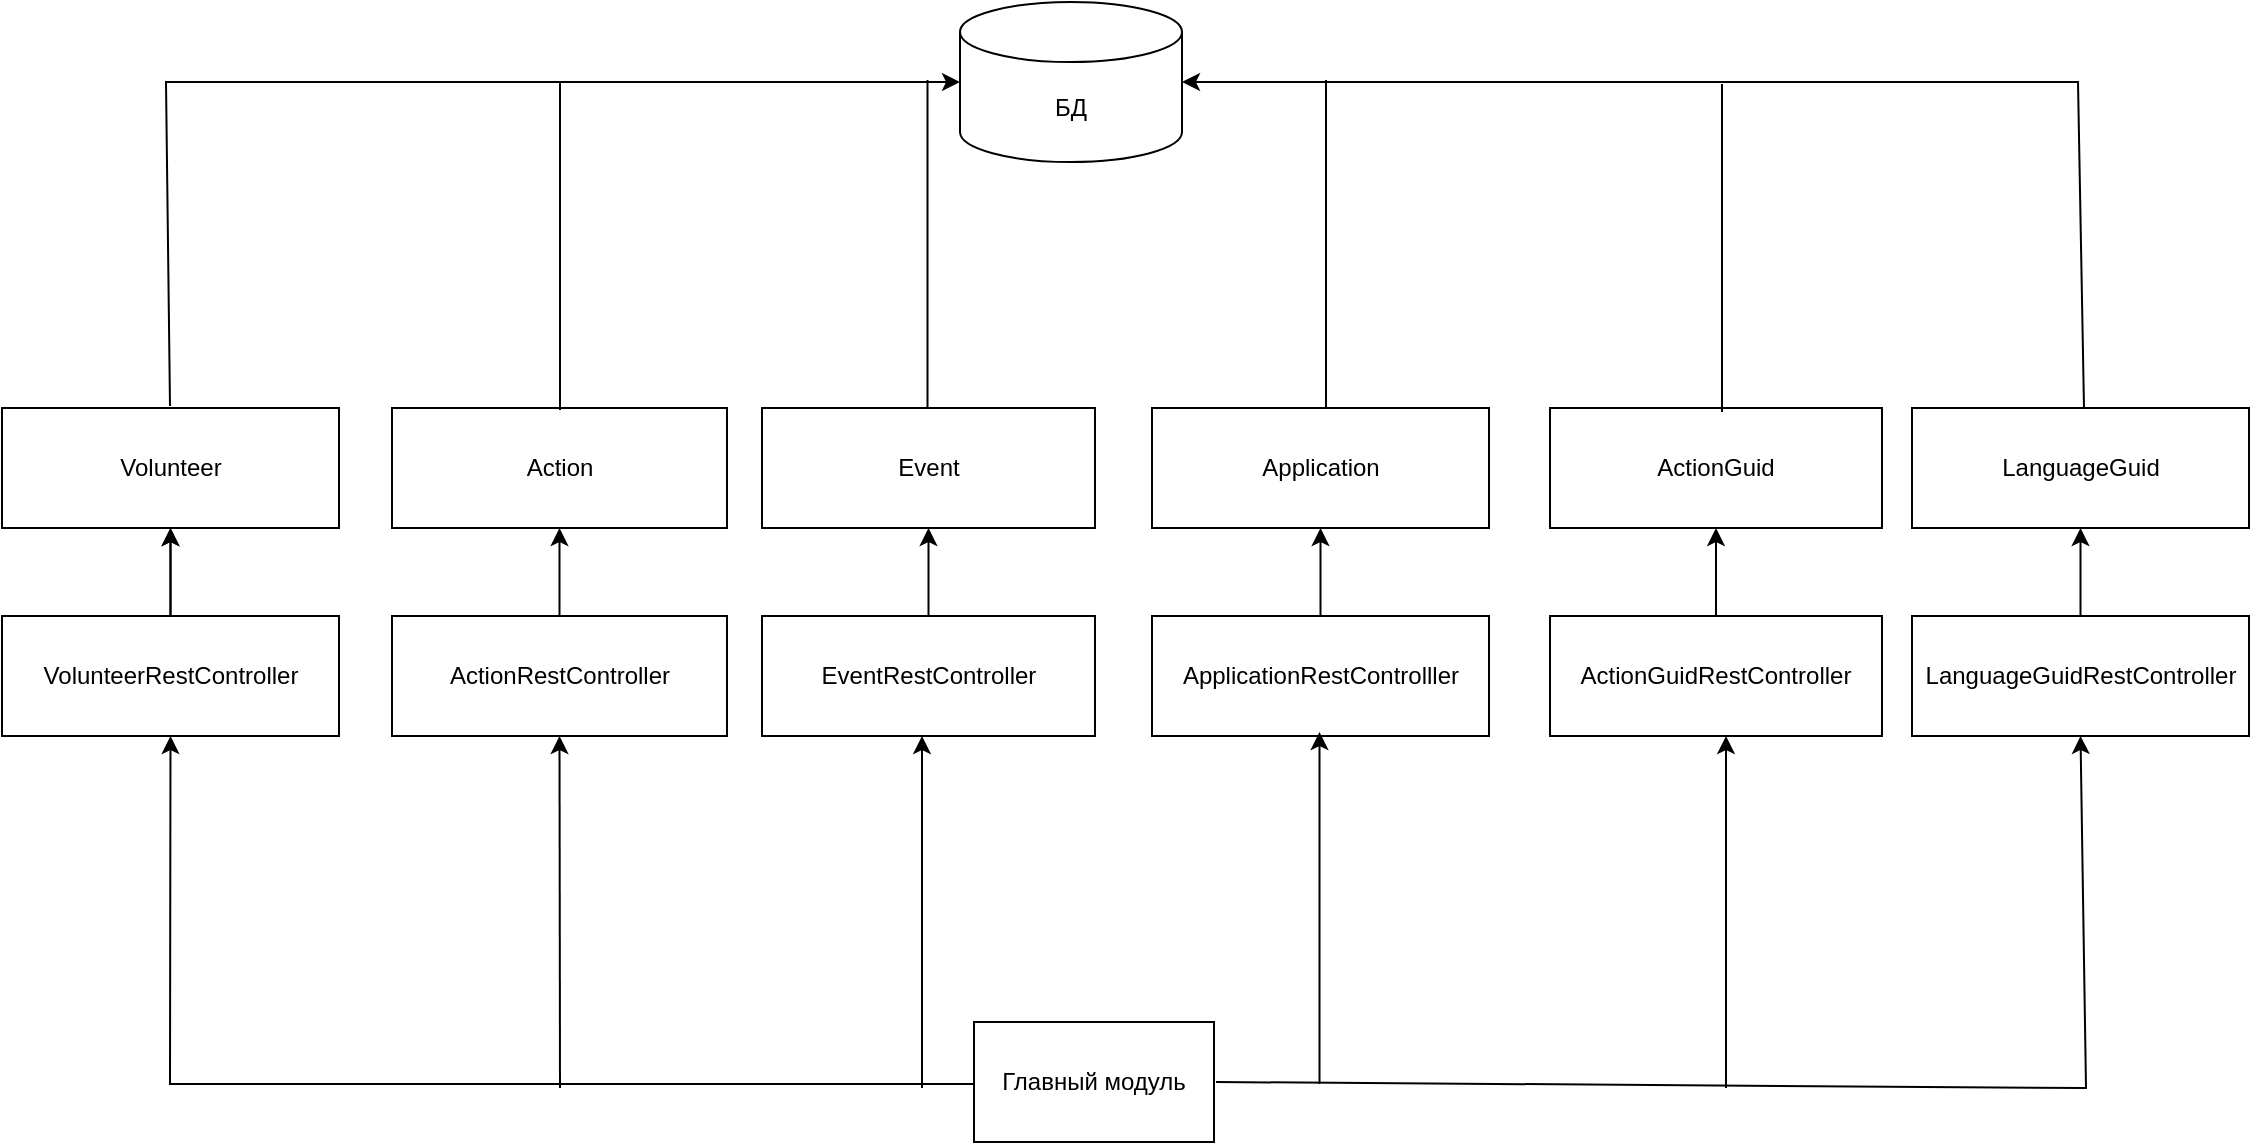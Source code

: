 <mxfile version="25.0.3">
  <diagram name="Страница — 1" id="E74FW314qElybL801iFK">
    <mxGraphModel dx="1674" dy="746" grid="0" gridSize="10" guides="1" tooltips="1" connect="1" arrows="1" fold="1" page="1" pageScale="1" pageWidth="1169" pageHeight="1654" math="0" shadow="0">
      <root>
        <mxCell id="0" />
        <mxCell id="1" parent="0" />
        <mxCell id="MdBvJ4vBz9aka0Hln-nA-1" value="БД" style="shape=cylinder3;whiteSpace=wrap;html=1;boundedLbl=1;backgroundOutline=1;size=15;" vertex="1" parent="1">
          <mxGeometry x="520" y="115" width="111" height="80" as="geometry" />
        </mxCell>
        <mxCell id="MdBvJ4vBz9aka0Hln-nA-8" value="Главный модуль" style="rounded=0;whiteSpace=wrap;html=1;" vertex="1" parent="1">
          <mxGeometry x="527" y="625" width="120" height="60" as="geometry" />
        </mxCell>
        <mxCell id="MdBvJ4vBz9aka0Hln-nA-28" value="" style="edgeStyle=orthogonalEdgeStyle;rounded=0;orthogonalLoop=1;jettySize=auto;html=1;" edge="1" parent="1" source="MdBvJ4vBz9aka0Hln-nA-9" target="MdBvJ4vBz9aka0Hln-nA-15">
          <mxGeometry relative="1" as="geometry" />
        </mxCell>
        <mxCell id="MdBvJ4vBz9aka0Hln-nA-9" value="VolunteerRestController" style="rounded=0;whiteSpace=wrap;html=1;" vertex="1" parent="1">
          <mxGeometry x="41" y="422" width="168.5" height="60" as="geometry" />
        </mxCell>
        <mxCell id="MdBvJ4vBz9aka0Hln-nA-29" value="" style="edgeStyle=orthogonalEdgeStyle;rounded=0;orthogonalLoop=1;jettySize=auto;html=1;" edge="1" parent="1" source="MdBvJ4vBz9aka0Hln-nA-10" target="MdBvJ4vBz9aka0Hln-nA-16">
          <mxGeometry relative="1" as="geometry" />
        </mxCell>
        <mxCell id="MdBvJ4vBz9aka0Hln-nA-10" value="ActionRestController" style="rounded=0;whiteSpace=wrap;html=1;" vertex="1" parent="1">
          <mxGeometry x="236" y="422" width="167.5" height="60" as="geometry" />
        </mxCell>
        <mxCell id="MdBvJ4vBz9aka0Hln-nA-30" value="" style="edgeStyle=orthogonalEdgeStyle;rounded=0;orthogonalLoop=1;jettySize=auto;html=1;" edge="1" parent="1" source="MdBvJ4vBz9aka0Hln-nA-11" target="MdBvJ4vBz9aka0Hln-nA-17">
          <mxGeometry relative="1" as="geometry" />
        </mxCell>
        <mxCell id="MdBvJ4vBz9aka0Hln-nA-11" value="EventRestController" style="rounded=0;whiteSpace=wrap;html=1;" vertex="1" parent="1">
          <mxGeometry x="421" y="422" width="166.5" height="60" as="geometry" />
        </mxCell>
        <mxCell id="MdBvJ4vBz9aka0Hln-nA-31" value="" style="edgeStyle=orthogonalEdgeStyle;rounded=0;orthogonalLoop=1;jettySize=auto;html=1;" edge="1" parent="1" source="MdBvJ4vBz9aka0Hln-nA-12" target="MdBvJ4vBz9aka0Hln-nA-18">
          <mxGeometry relative="1" as="geometry" />
        </mxCell>
        <mxCell id="MdBvJ4vBz9aka0Hln-nA-12" value="ApplicationRestControlller" style="rounded=0;whiteSpace=wrap;html=1;" vertex="1" parent="1">
          <mxGeometry x="616" y="422" width="168.5" height="60" as="geometry" />
        </mxCell>
        <mxCell id="MdBvJ4vBz9aka0Hln-nA-32" value="" style="edgeStyle=orthogonalEdgeStyle;rounded=0;orthogonalLoop=1;jettySize=auto;html=1;" edge="1" parent="1" source="MdBvJ4vBz9aka0Hln-nA-13" target="MdBvJ4vBz9aka0Hln-nA-19">
          <mxGeometry relative="1" as="geometry" />
        </mxCell>
        <mxCell id="MdBvJ4vBz9aka0Hln-nA-13" value="ActionGuidRestController" style="rounded=0;whiteSpace=wrap;html=1;" vertex="1" parent="1">
          <mxGeometry x="815" y="422" width="166" height="60" as="geometry" />
        </mxCell>
        <mxCell id="MdBvJ4vBz9aka0Hln-nA-33" value="" style="edgeStyle=orthogonalEdgeStyle;rounded=0;orthogonalLoop=1;jettySize=auto;html=1;" edge="1" parent="1" source="MdBvJ4vBz9aka0Hln-nA-14" target="MdBvJ4vBz9aka0Hln-nA-20">
          <mxGeometry relative="1" as="geometry" />
        </mxCell>
        <mxCell id="MdBvJ4vBz9aka0Hln-nA-14" value="LanguageGuidRestController" style="rounded=0;whiteSpace=wrap;html=1;" vertex="1" parent="1">
          <mxGeometry x="996" y="422" width="168.5" height="60" as="geometry" />
        </mxCell>
        <mxCell id="MdBvJ4vBz9aka0Hln-nA-15" value="Volunteer" style="rounded=0;whiteSpace=wrap;html=1;" vertex="1" parent="1">
          <mxGeometry x="41" y="318" width="168.5" height="60" as="geometry" />
        </mxCell>
        <mxCell id="MdBvJ4vBz9aka0Hln-nA-16" value="Action" style="rounded=0;whiteSpace=wrap;html=1;" vertex="1" parent="1">
          <mxGeometry x="236" y="318" width="167.5" height="60" as="geometry" />
        </mxCell>
        <mxCell id="MdBvJ4vBz9aka0Hln-nA-17" value="Event" style="rounded=0;whiteSpace=wrap;html=1;" vertex="1" parent="1">
          <mxGeometry x="421" y="318" width="166.5" height="60" as="geometry" />
        </mxCell>
        <mxCell id="MdBvJ4vBz9aka0Hln-nA-18" value="Application" style="rounded=0;whiteSpace=wrap;html=1;" vertex="1" parent="1">
          <mxGeometry x="616" y="318" width="168.5" height="60" as="geometry" />
        </mxCell>
        <mxCell id="MdBvJ4vBz9aka0Hln-nA-19" value="ActionGuid" style="rounded=0;whiteSpace=wrap;html=1;" vertex="1" parent="1">
          <mxGeometry x="815" y="318" width="166" height="60" as="geometry" />
        </mxCell>
        <mxCell id="MdBvJ4vBz9aka0Hln-nA-20" value="LanguageGuid" style="rounded=0;whiteSpace=wrap;html=1;" vertex="1" parent="1">
          <mxGeometry x="996" y="318" width="168.5" height="60" as="geometry" />
        </mxCell>
        <mxCell id="MdBvJ4vBz9aka0Hln-nA-21" value="" style="endArrow=classic;html=1;rounded=0;entryX=0.5;entryY=1;entryDx=0;entryDy=0;" edge="1" parent="1" target="MdBvJ4vBz9aka0Hln-nA-14">
          <mxGeometry width="50" height="50" relative="1" as="geometry">
            <mxPoint x="648" y="655" as="sourcePoint" />
            <mxPoint x="698" y="605" as="targetPoint" />
            <Array as="points">
              <mxPoint x="1083" y="658" />
            </Array>
          </mxGeometry>
        </mxCell>
        <mxCell id="MdBvJ4vBz9aka0Hln-nA-22" value="" style="endArrow=classic;html=1;rounded=0;entryX=0.5;entryY=1;entryDx=0;entryDy=0;" edge="1" parent="1" target="MdBvJ4vBz9aka0Hln-nA-9">
          <mxGeometry width="50" height="50" relative="1" as="geometry">
            <mxPoint x="527" y="656" as="sourcePoint" />
            <mxPoint x="577" y="606" as="targetPoint" />
            <Array as="points">
              <mxPoint x="125" y="656" />
            </Array>
          </mxGeometry>
        </mxCell>
        <mxCell id="MdBvJ4vBz9aka0Hln-nA-23" value="" style="endArrow=classic;html=1;rounded=0;entryX=0.5;entryY=1;entryDx=0;entryDy=0;" edge="1" parent="1" target="MdBvJ4vBz9aka0Hln-nA-10">
          <mxGeometry width="50" height="50" relative="1" as="geometry">
            <mxPoint x="320" y="658" as="sourcePoint" />
            <mxPoint x="363" y="605" as="targetPoint" />
          </mxGeometry>
        </mxCell>
        <mxCell id="MdBvJ4vBz9aka0Hln-nA-24" value="" style="endArrow=classic;html=1;rounded=0;entryX=0.5;entryY=1;entryDx=0;entryDy=0;" edge="1" parent="1">
          <mxGeometry width="50" height="50" relative="1" as="geometry">
            <mxPoint x="501" y="658" as="sourcePoint" />
            <mxPoint x="501" y="482" as="targetPoint" />
          </mxGeometry>
        </mxCell>
        <mxCell id="MdBvJ4vBz9aka0Hln-nA-25" value="" style="endArrow=classic;html=1;rounded=0;entryX=0.5;entryY=1;entryDx=0;entryDy=0;" edge="1" parent="1">
          <mxGeometry width="50" height="50" relative="1" as="geometry">
            <mxPoint x="699.75" y="656" as="sourcePoint" />
            <mxPoint x="699.75" y="480" as="targetPoint" />
          </mxGeometry>
        </mxCell>
        <mxCell id="MdBvJ4vBz9aka0Hln-nA-26" value="" style="endArrow=classic;html=1;rounded=0;entryX=0.5;entryY=1;entryDx=0;entryDy=0;" edge="1" parent="1">
          <mxGeometry width="50" height="50" relative="1" as="geometry">
            <mxPoint x="903" y="658" as="sourcePoint" />
            <mxPoint x="903" y="482" as="targetPoint" />
          </mxGeometry>
        </mxCell>
        <mxCell id="MdBvJ4vBz9aka0Hln-nA-27" value="" style="endArrow=classic;html=1;rounded=0;entryX=0.5;entryY=1;entryDx=0;entryDy=0;exitX=0.5;exitY=0;exitDx=0;exitDy=0;" edge="1" parent="1" source="MdBvJ4vBz9aka0Hln-nA-9" target="MdBvJ4vBz9aka0Hln-nA-15">
          <mxGeometry width="50" height="50" relative="1" as="geometry">
            <mxPoint x="126" y="421" as="sourcePoint" />
            <mxPoint x="176" y="371" as="targetPoint" />
          </mxGeometry>
        </mxCell>
        <mxCell id="MdBvJ4vBz9aka0Hln-nA-34" value="" style="endArrow=classic;html=1;rounded=0;entryX=0;entryY=0.5;entryDx=0;entryDy=0;entryPerimeter=0;" edge="1" parent="1" target="MdBvJ4vBz9aka0Hln-nA-1">
          <mxGeometry width="50" height="50" relative="1" as="geometry">
            <mxPoint x="125" y="317" as="sourcePoint" />
            <mxPoint x="175" y="267" as="targetPoint" />
            <Array as="points">
              <mxPoint x="123" y="155" />
            </Array>
          </mxGeometry>
        </mxCell>
        <mxCell id="MdBvJ4vBz9aka0Hln-nA-35" value="" style="endArrow=classic;html=1;rounded=0;entryX=1;entryY=0.5;entryDx=0;entryDy=0;entryPerimeter=0;" edge="1" parent="1" target="MdBvJ4vBz9aka0Hln-nA-1">
          <mxGeometry width="50" height="50" relative="1" as="geometry">
            <mxPoint x="1082" y="318" as="sourcePoint" />
            <mxPoint x="1132" y="268" as="targetPoint" />
            <Array as="points">
              <mxPoint x="1079" y="155" />
            </Array>
          </mxGeometry>
        </mxCell>
        <mxCell id="MdBvJ4vBz9aka0Hln-nA-36" value="" style="endArrow=none;html=1;rounded=0;" edge="1" parent="1">
          <mxGeometry width="50" height="50" relative="1" as="geometry">
            <mxPoint x="320" y="319" as="sourcePoint" />
            <mxPoint x="320" y="155" as="targetPoint" />
          </mxGeometry>
        </mxCell>
        <mxCell id="MdBvJ4vBz9aka0Hln-nA-38" value="" style="endArrow=none;html=1;rounded=0;" edge="1" parent="1">
          <mxGeometry width="50" height="50" relative="1" as="geometry">
            <mxPoint x="503.75" y="318" as="sourcePoint" />
            <mxPoint x="503.75" y="154" as="targetPoint" />
          </mxGeometry>
        </mxCell>
        <mxCell id="MdBvJ4vBz9aka0Hln-nA-39" value="" style="endArrow=none;html=1;rounded=0;" edge="1" parent="1">
          <mxGeometry width="50" height="50" relative="1" as="geometry">
            <mxPoint x="703" y="318" as="sourcePoint" />
            <mxPoint x="703" y="154" as="targetPoint" />
          </mxGeometry>
        </mxCell>
        <mxCell id="MdBvJ4vBz9aka0Hln-nA-40" value="" style="endArrow=none;html=1;rounded=0;" edge="1" parent="1">
          <mxGeometry width="50" height="50" relative="1" as="geometry">
            <mxPoint x="901" y="320" as="sourcePoint" />
            <mxPoint x="901" y="156" as="targetPoint" />
          </mxGeometry>
        </mxCell>
      </root>
    </mxGraphModel>
  </diagram>
</mxfile>
